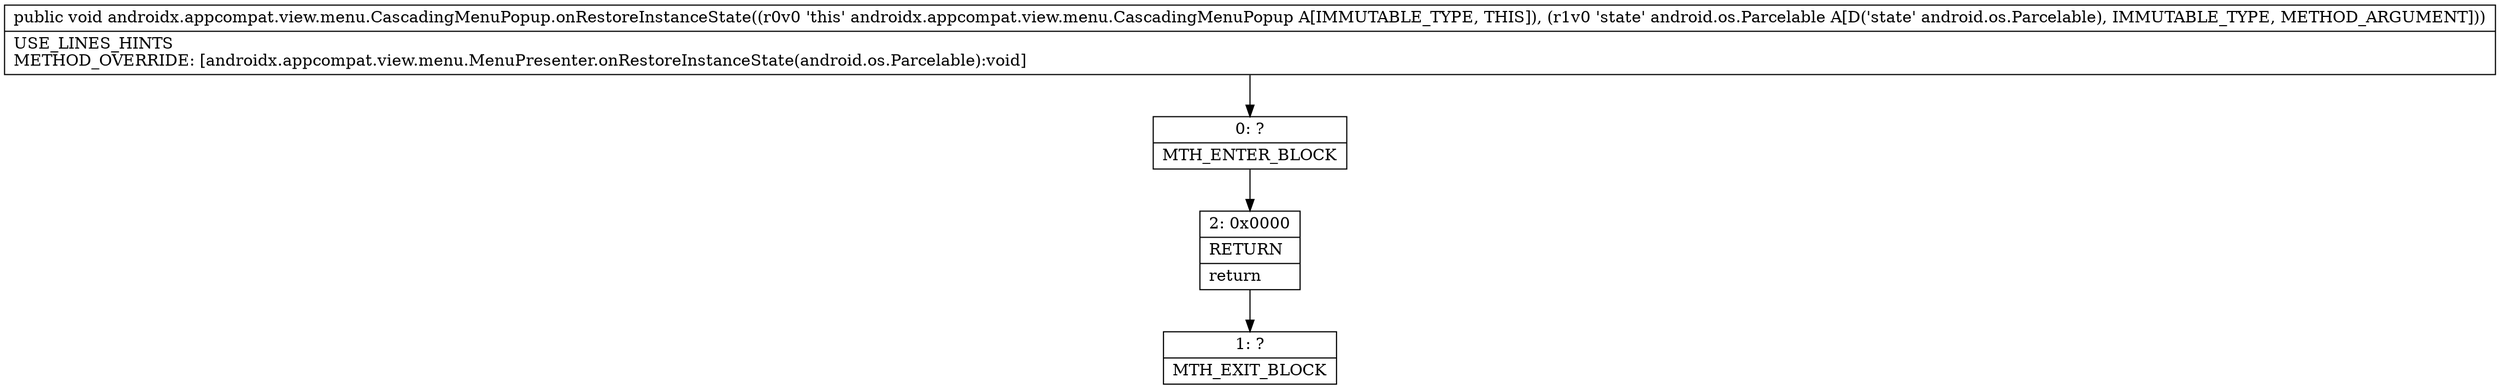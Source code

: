 digraph "CFG forandroidx.appcompat.view.menu.CascadingMenuPopup.onRestoreInstanceState(Landroid\/os\/Parcelable;)V" {
Node_0 [shape=record,label="{0\:\ ?|MTH_ENTER_BLOCK\l}"];
Node_2 [shape=record,label="{2\:\ 0x0000|RETURN\l|return\l}"];
Node_1 [shape=record,label="{1\:\ ?|MTH_EXIT_BLOCK\l}"];
MethodNode[shape=record,label="{public void androidx.appcompat.view.menu.CascadingMenuPopup.onRestoreInstanceState((r0v0 'this' androidx.appcompat.view.menu.CascadingMenuPopup A[IMMUTABLE_TYPE, THIS]), (r1v0 'state' android.os.Parcelable A[D('state' android.os.Parcelable), IMMUTABLE_TYPE, METHOD_ARGUMENT]))  | USE_LINES_HINTS\lMETHOD_OVERRIDE: [androidx.appcompat.view.menu.MenuPresenter.onRestoreInstanceState(android.os.Parcelable):void]\l}"];
MethodNode -> Node_0;Node_0 -> Node_2;
Node_2 -> Node_1;
}

